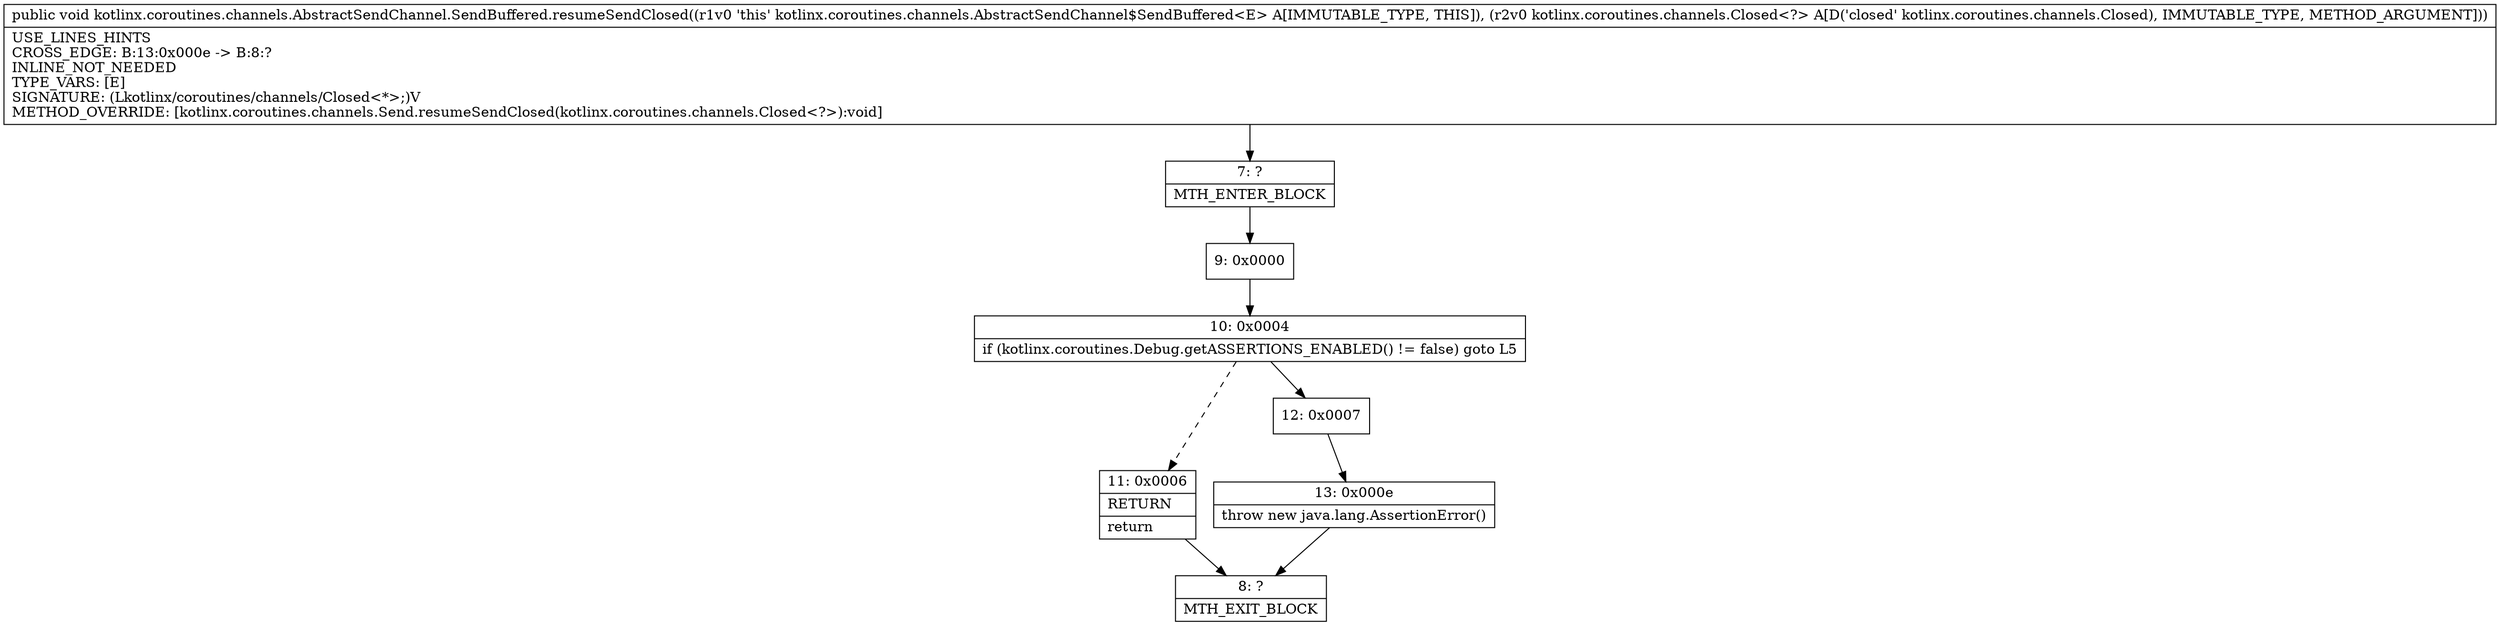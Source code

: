 digraph "CFG forkotlinx.coroutines.channels.AbstractSendChannel.SendBuffered.resumeSendClosed(Lkotlinx\/coroutines\/channels\/Closed;)V" {
Node_7 [shape=record,label="{7\:\ ?|MTH_ENTER_BLOCK\l}"];
Node_9 [shape=record,label="{9\:\ 0x0000}"];
Node_10 [shape=record,label="{10\:\ 0x0004|if (kotlinx.coroutines.Debug.getASSERTIONS_ENABLED() != false) goto L5\l}"];
Node_11 [shape=record,label="{11\:\ 0x0006|RETURN\l|return\l}"];
Node_8 [shape=record,label="{8\:\ ?|MTH_EXIT_BLOCK\l}"];
Node_12 [shape=record,label="{12\:\ 0x0007}"];
Node_13 [shape=record,label="{13\:\ 0x000e|throw new java.lang.AssertionError()\l}"];
MethodNode[shape=record,label="{public void kotlinx.coroutines.channels.AbstractSendChannel.SendBuffered.resumeSendClosed((r1v0 'this' kotlinx.coroutines.channels.AbstractSendChannel$SendBuffered\<E\> A[IMMUTABLE_TYPE, THIS]), (r2v0 kotlinx.coroutines.channels.Closed\<?\> A[D('closed' kotlinx.coroutines.channels.Closed), IMMUTABLE_TYPE, METHOD_ARGUMENT]))  | USE_LINES_HINTS\lCROSS_EDGE: B:13:0x000e \-\> B:8:?\lINLINE_NOT_NEEDED\lTYPE_VARS: [E]\lSIGNATURE: (Lkotlinx\/coroutines\/channels\/Closed\<*\>;)V\lMETHOD_OVERRIDE: [kotlinx.coroutines.channels.Send.resumeSendClosed(kotlinx.coroutines.channels.Closed\<?\>):void]\l}"];
MethodNode -> Node_7;Node_7 -> Node_9;
Node_9 -> Node_10;
Node_10 -> Node_11[style=dashed];
Node_10 -> Node_12;
Node_11 -> Node_8;
Node_12 -> Node_13;
Node_13 -> Node_8;
}

